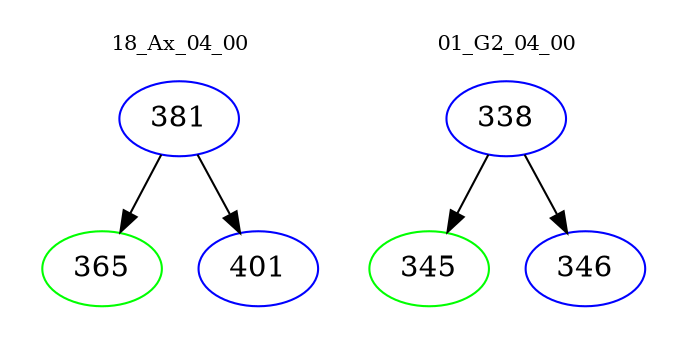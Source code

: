digraph{
subgraph cluster_0 {
color = white
label = "18_Ax_04_00";
fontsize=10;
T0_381 [label="381", color="blue"]
T0_381 -> T0_365 [color="black"]
T0_365 [label="365", color="green"]
T0_381 -> T0_401 [color="black"]
T0_401 [label="401", color="blue"]
}
subgraph cluster_1 {
color = white
label = "01_G2_04_00";
fontsize=10;
T1_338 [label="338", color="blue"]
T1_338 -> T1_345 [color="black"]
T1_345 [label="345", color="green"]
T1_338 -> T1_346 [color="black"]
T1_346 [label="346", color="blue"]
}
}
